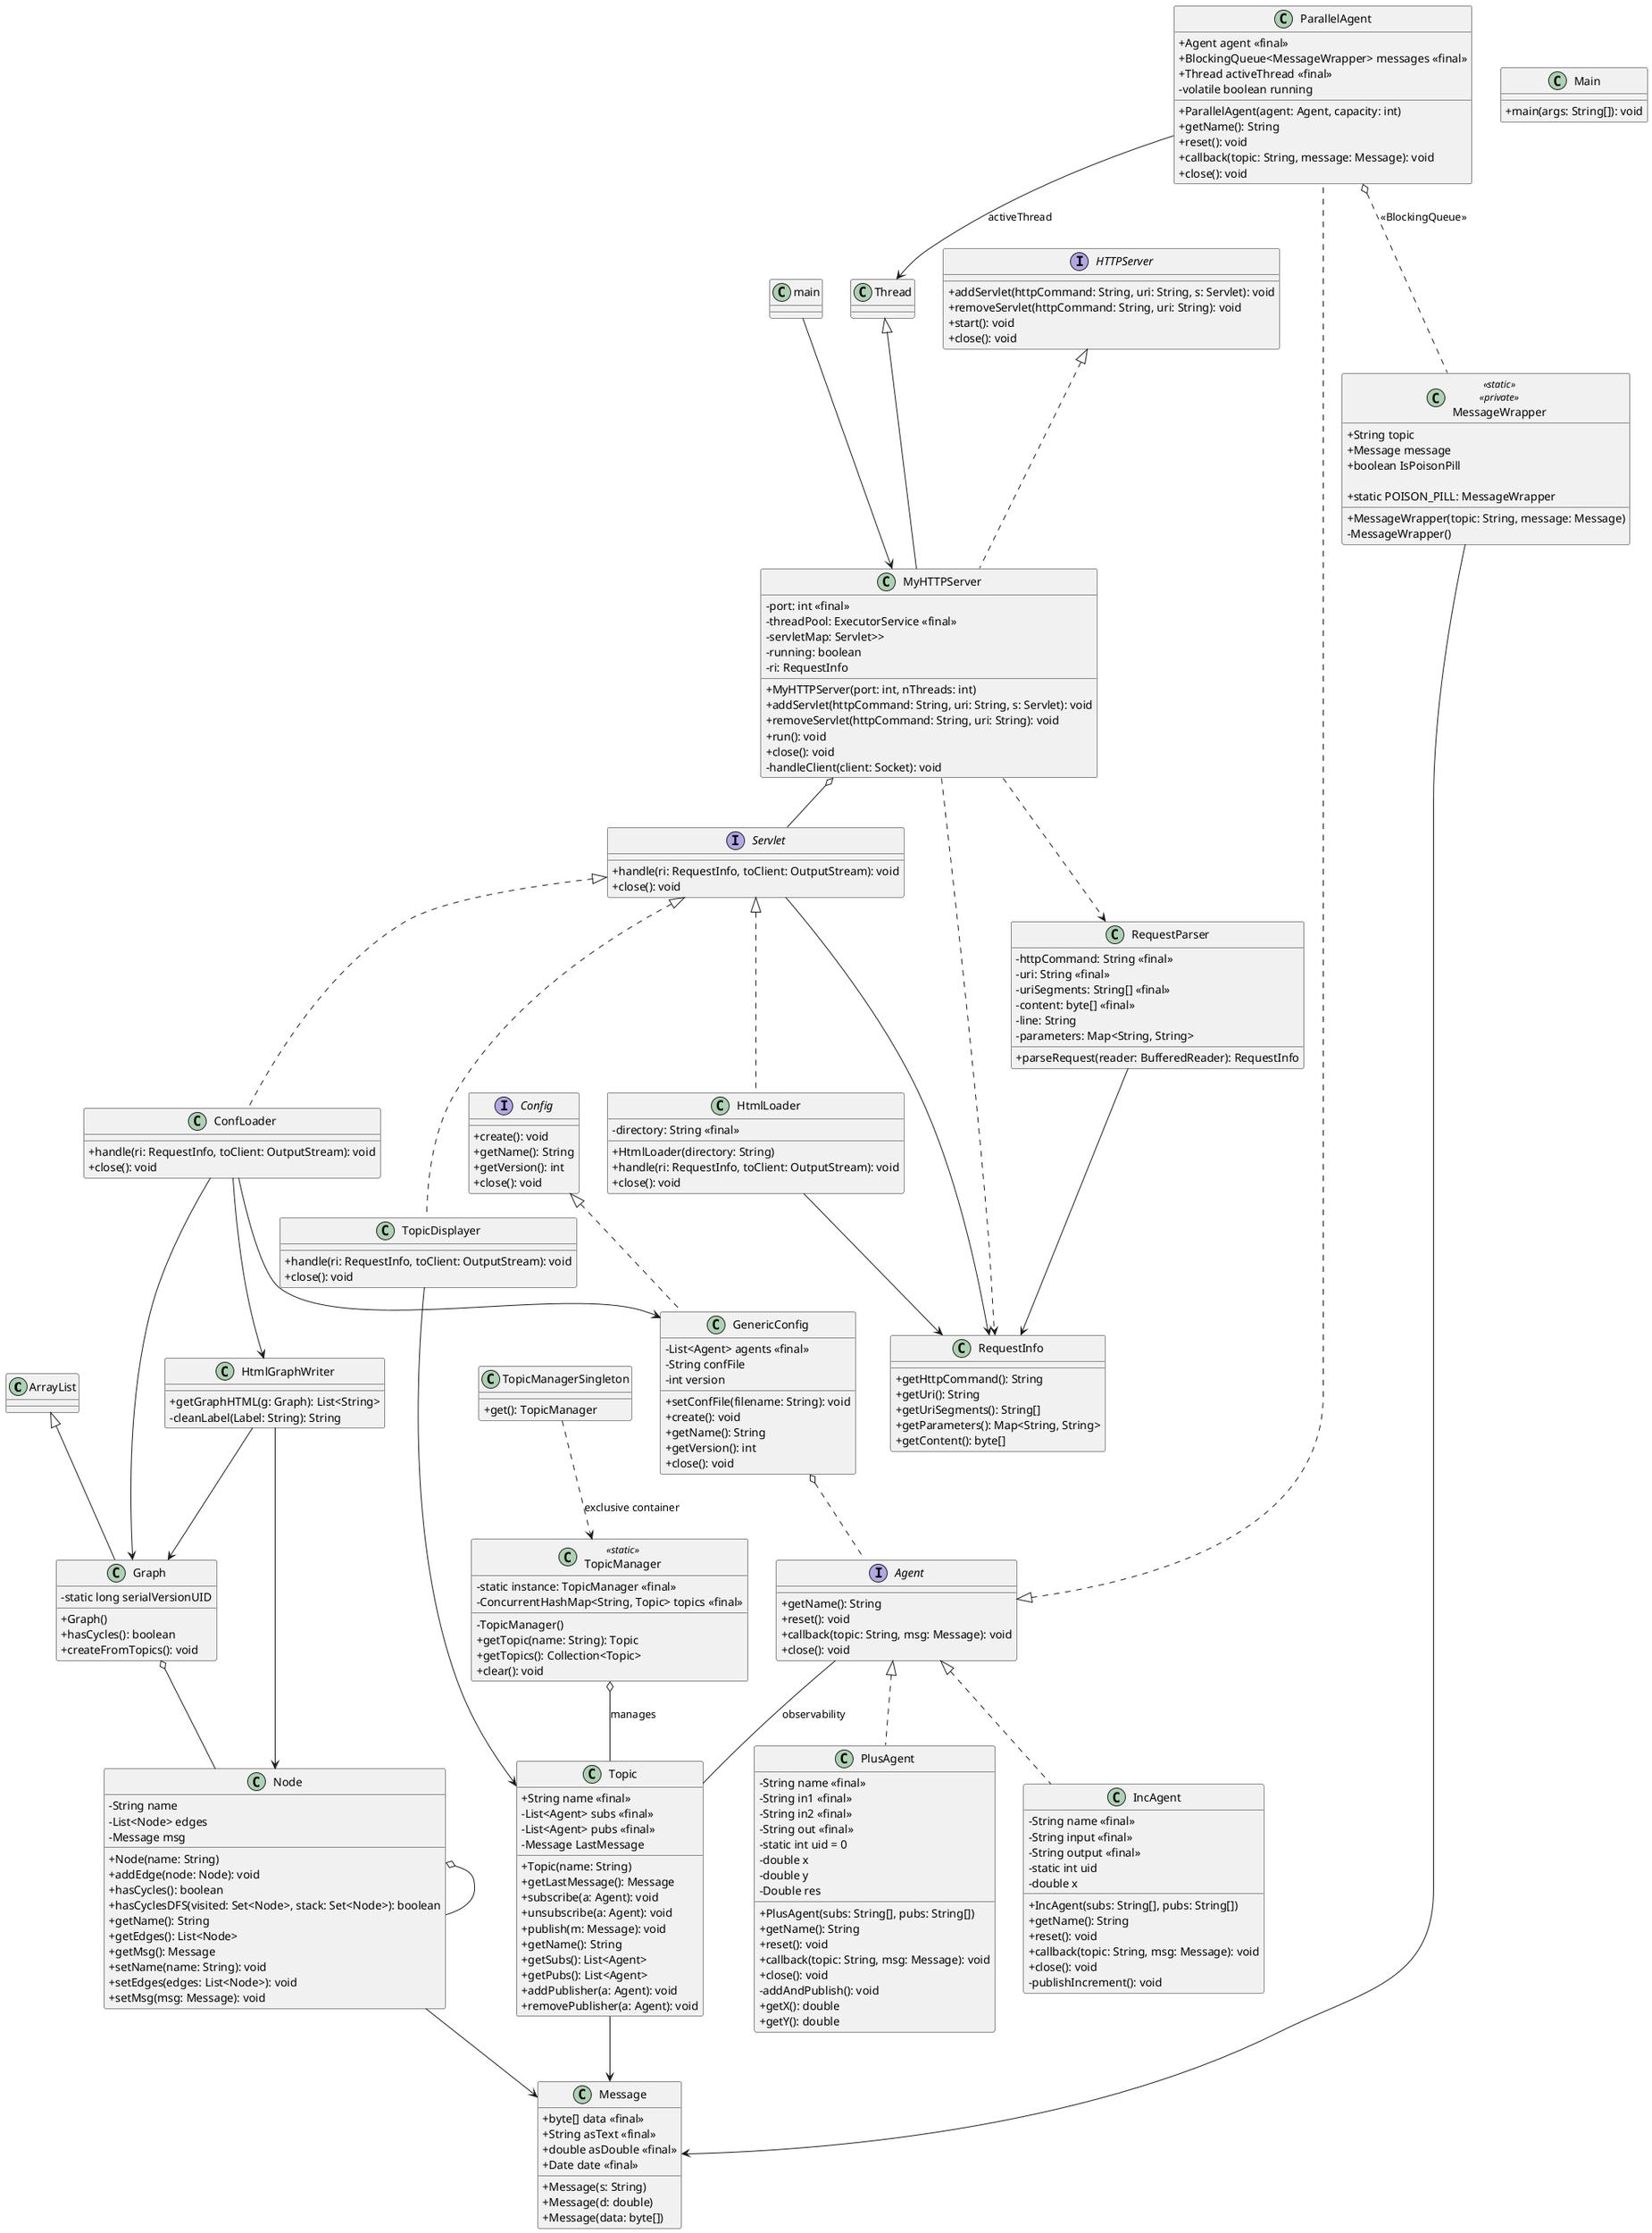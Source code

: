 @startuml project diagram
skinparam ClassAttributeIconSize 0

class ArrayList

class Graph extends ArrayList {
  - static long serialVersionUID
  +Graph()
  +hasCycles(): boolean
  +createFromTopics(): void
}

class Node {
  -String name
  -List<Node> edges
  -Message msg

  +Node(name: String)
  +addEdge(node: Node): void
  +hasCycles(): boolean
  +hasCyclesDFS(visited: Set<Node>, stack: Set<Node>): boolean
  +getName(): String
  +getEdges(): List<Node>
  +getMsg(): Message
  +setName(name: String): void
  +setEdges(edges: List<Node>): void
  +setMsg(msg: Message): void
}

interface Config {
  +create(): void
  +getName(): String
  +getVersion(): int
  +close(): void
}

class GenericConfig implements Config {
  -List<Agent> agents <<final>>
  -String confFile
  -int version

  +setConfFile(filename: String): void
  +create(): void
  +getName(): String
  +getVersion(): int
  +close(): void
}

interface Agent {
  +getName(): String
  +reset(): void
  +callback(topic: String, msg: Message): void
  +close(): void
}

class PlusAgent implements Agent {
  -String name <<final>>
  -String in1 <<final>>
  -String in2 <<final>>
  -String out <<final>>
  - static int uid = 0
  -double x
  -double y
  -Double res

  +PlusAgent(subs: String[], pubs: String[])
  +getName(): String
  +reset(): void
  +callback(topic: String, msg: Message): void
  +close(): void
  -addAndPublish(): void
  +getX(): double
  +getY(): double
}

class IncAgent implements Agent {
  -String name <<final>>
  -String input <<final>>
  -String output <<final>>
  - static int uid
  -double x

  +IncAgent(subs: String[], pubs: String[])
  +getName(): String
  +reset(): void
  +callback(topic: String, msg: Message): void
  +close(): void
  -publishIncrement(): void
}

class Message {
  +byte[] data <<final>>
  +String asText <<final>>
  +double asDouble <<final>>
  +Date date <<final>>

  +Message(s: String)
  +Message(d: double)
  +Message(data: byte[])
}

class ParallelAgent implements Agent {
  +Agent agent <<final>>
  +BlockingQueue<MessageWrapper> messages <<final>>
  +Thread activeThread <<final>>
  -volatile boolean running

  +ParallelAgent(agent: Agent, capacity: int)
  +getName(): String
  +reset(): void
  +callback(topic: String, message: Message): void
  +close(): void
}

class MessageWrapper <<static>><<private>> {
  +String topic
  +Message message
  +boolean IsPoisonPill

  +MessageWrapper(topic: String, message: Message)
  -MessageWrapper()
  +static POISON_PILL: MessageWrapper
}

class Topic {
  +String name <<final>>
  -List<Agent> subs <<final>>
  -List<Agent> pubs <<final>>
  -Message LastMessage

  +Topic(name: String)
  +getLastMessage(): Message
  +subscribe(a: Agent): void
  +unsubscribe(a: Agent): void
  +publish(m: Message): void
  +getName(): String
  +getSubs(): List<Agent>
  +getPubs(): List<Agent>
  +addPublisher(a: Agent): void
  +removePublisher(a: Agent): void
}

class TopicManagerSingleton {
  +get(): TopicManager
}

class TopicManager <<static>> {
  - static instance: TopicManager <<final>>
  -ConcurrentHashMap<String, Topic> topics <<final>>

  -TopicManager()
  +getTopic(name: String): Topic
  +getTopics(): Collection<Topic>
  +clear(): void
}


GenericConfig o..Agent
Graph o-- Node
Node o-- Node
TopicManagerSingleton .down.> TopicManager : exclusive container
TopicManager o-- Topic : manages
Node --> Message
Topic --> Message
ParallelAgent o.. MessageWrapper : <<BlockingQueue>>
Agent -- Topic : observability
ParallelAgent --> Thread : activeThread
MessageWrapper --> Message

class MyHTTPServer extends Thread implements HTTPServer {
  -port: int <<final>>
  -threadPool: ExecutorService <<final>>
  -servletMap: Servlet>>
  -running: boolean
  -ri: RequestInfo

  +MyHTTPServer(port: int, nThreads: int)
  +addServlet(httpCommand: String, uri: String, s: Servlet): void
  +removeServlet(httpCommand: String, uri: String): void
  +run(): void
  +close(): void
  -handleClient(client: Socket): void
}

interface HTTPServer {
  +addServlet(httpCommand: String, uri: String, s: Servlet): void
  +removeServlet(httpCommand: String, uri: String): void
  +start(): void
  +close(): void
}

class RequestParser {
  -httpCommand: String <<final>>
  -uri: String <<final>>
  -uriSegments: String[] <<final>>
  -content: byte[] <<final>>
  -line: String
  -parameters: Map<String, String>

  +parseRequest(reader: BufferedReader): RequestInfo
}

class RequestInfo {
  +getHttpCommand(): String
  +getUri(): String
  +getUriSegments(): String[]
  +getParameters(): Map<String, String>
  +getContent(): byte[]
}


MyHTTPServer ..> RequestInfo
MyHTTPServer o-- Servlet
MyHTTPServer ..> RequestParser
RequestParser --> RequestInfo

class HtmlLoader implements Servlet {
  -directory: String <<final>>

  +HtmlLoader(directory: String)
  +handle(ri: RequestInfo, toClient: OutputStream): void
  +close(): void
}


interface Servlet {
  +handle(ri: RequestInfo, toClient: OutputStream): void
  +close(): void
}

class TopicDisplayer implements Servlet {
  +handle(ri: RequestInfo, toClient: OutputStream): void
  +close(): void
}

class ConfLoader implements Servlet {
  +handle(ri: RequestInfo, toClient: OutputStream): void
  +close(): void
}

HtmlLoader --> RequestInfo
TopicDisplayer --> Topic
Servlet -->RequestInfo
ConfLoader --> Graph
ConfLoader --> GenericConfig

class HtmlGraphWriter {
  +getGraphHTML(g: Graph): List<String>
  -cleanLabel(Label: String): String
}

HtmlGraphWriter --> Graph
HtmlGraphWriter --> Node
ConfLoader --> HtmlGraphWriter

class Main {
  +main(args: String[]): void
}

main --> MyHTTPServer
@enduml
